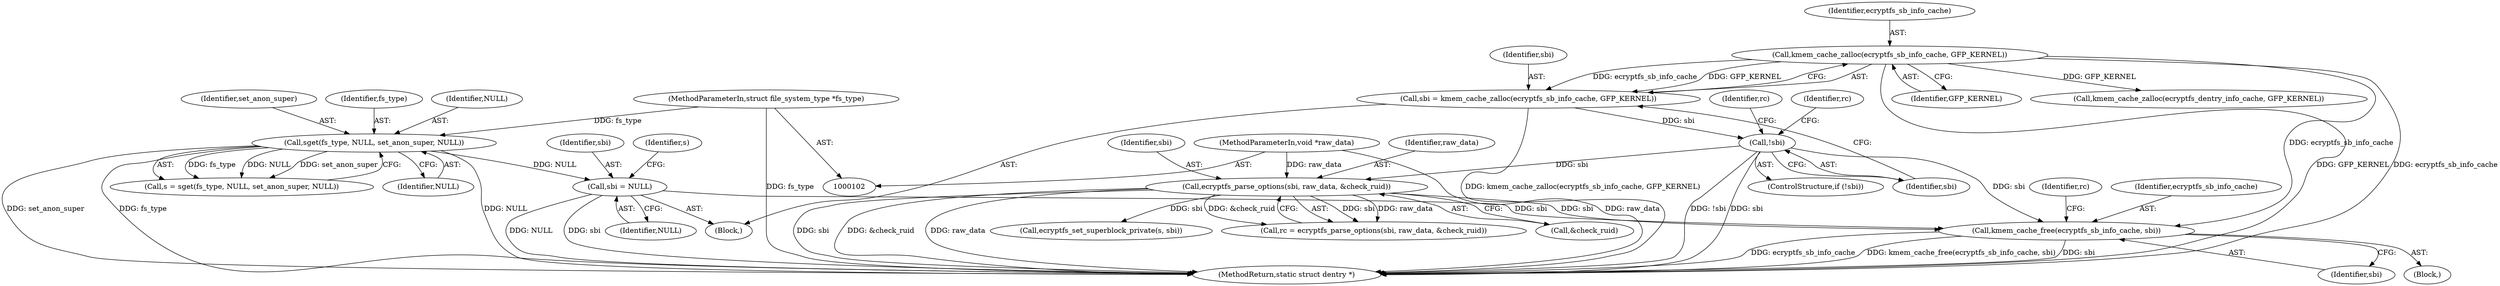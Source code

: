 digraph "0_linux_764355487ea220fdc2faf128d577d7f679b91f97@API" {
"1000388" [label="(Call,kmem_cache_free(ecryptfs_sb_info_cache, sbi))"];
"1000121" [label="(Call,kmem_cache_zalloc(ecryptfs_sb_info_cache, GFP_KERNEL))"];
"1000125" [label="(Call,!sbi)"];
"1000119" [label="(Call,sbi = kmem_cache_zalloc(ecryptfs_sb_info_cache, GFP_KERNEL))"];
"1000135" [label="(Call,ecryptfs_parse_options(sbi, raw_data, &check_ruid))"];
"1000106" [label="(MethodParameterIn,void *raw_data)"];
"1000191" [label="(Call,sbi = NULL)"];
"1000149" [label="(Call,sget(fs_type, NULL, set_anon_super, NULL))"];
"1000103" [label="(MethodParameterIn,struct file_system_type *fs_type)"];
"1000388" [label="(Call,kmem_cache_free(ecryptfs_sb_info_cache, sbi))"];
"1000180" [label="(Call,ecryptfs_set_superblock_private(s, sbi))"];
"1000134" [label="(Identifier,rc)"];
"1000137" [label="(Identifier,raw_data)"];
"1000390" [label="(Identifier,sbi)"];
"1000136" [label="(Identifier,sbi)"];
"1000151" [label="(Identifier,NULL)"];
"1000123" [label="(Identifier,GFP_KERNEL)"];
"1000125" [label="(Call,!sbi)"];
"1000393" [label="(Identifier,rc)"];
"1000107" [label="(Block,)"];
"1000133" [label="(Call,rc = ecryptfs_parse_options(sbi, raw_data, &check_ruid))"];
"1000193" [label="(Identifier,NULL)"];
"1000120" [label="(Identifier,sbi)"];
"1000196" [label="(Identifier,s)"];
"1000191" [label="(Call,sbi = NULL)"];
"1000124" [label="(ControlStructure,if (!sbi))"];
"1000103" [label="(MethodParameterIn,struct file_system_type *fs_type)"];
"1000147" [label="(Call,s = sget(fs_type, NULL, set_anon_super, NULL))"];
"1000152" [label="(Identifier,set_anon_super)"];
"1000382" [label="(Block,)"];
"1000336" [label="(Call,kmem_cache_zalloc(ecryptfs_dentry_info_cache, GFP_KERNEL))"];
"1000192" [label="(Identifier,sbi)"];
"1000150" [label="(Identifier,fs_type)"];
"1000389" [label="(Identifier,ecryptfs_sb_info_cache)"];
"1000135" [label="(Call,ecryptfs_parse_options(sbi, raw_data, &check_ruid))"];
"1000153" [label="(Identifier,NULL)"];
"1000121" [label="(Call,kmem_cache_zalloc(ecryptfs_sb_info_cache, GFP_KERNEL))"];
"1000119" [label="(Call,sbi = kmem_cache_zalloc(ecryptfs_sb_info_cache, GFP_KERNEL))"];
"1000129" [label="(Identifier,rc)"];
"1000149" [label="(Call,sget(fs_type, NULL, set_anon_super, NULL))"];
"1000122" [label="(Identifier,ecryptfs_sb_info_cache)"];
"1000126" [label="(Identifier,sbi)"];
"1000138" [label="(Call,&check_ruid)"];
"1000106" [label="(MethodParameterIn,void *raw_data)"];
"1000394" [label="(MethodReturn,static struct dentry *)"];
"1000388" -> "1000382"  [label="AST: "];
"1000388" -> "1000390"  [label="CFG: "];
"1000389" -> "1000388"  [label="AST: "];
"1000390" -> "1000388"  [label="AST: "];
"1000393" -> "1000388"  [label="CFG: "];
"1000388" -> "1000394"  [label="DDG: ecryptfs_sb_info_cache"];
"1000388" -> "1000394"  [label="DDG: kmem_cache_free(ecryptfs_sb_info_cache, sbi)"];
"1000388" -> "1000394"  [label="DDG: sbi"];
"1000121" -> "1000388"  [label="DDG: ecryptfs_sb_info_cache"];
"1000125" -> "1000388"  [label="DDG: sbi"];
"1000135" -> "1000388"  [label="DDG: sbi"];
"1000191" -> "1000388"  [label="DDG: sbi"];
"1000121" -> "1000119"  [label="AST: "];
"1000121" -> "1000123"  [label="CFG: "];
"1000122" -> "1000121"  [label="AST: "];
"1000123" -> "1000121"  [label="AST: "];
"1000119" -> "1000121"  [label="CFG: "];
"1000121" -> "1000394"  [label="DDG: GFP_KERNEL"];
"1000121" -> "1000394"  [label="DDG: ecryptfs_sb_info_cache"];
"1000121" -> "1000119"  [label="DDG: ecryptfs_sb_info_cache"];
"1000121" -> "1000119"  [label="DDG: GFP_KERNEL"];
"1000121" -> "1000336"  [label="DDG: GFP_KERNEL"];
"1000125" -> "1000124"  [label="AST: "];
"1000125" -> "1000126"  [label="CFG: "];
"1000126" -> "1000125"  [label="AST: "];
"1000129" -> "1000125"  [label="CFG: "];
"1000134" -> "1000125"  [label="CFG: "];
"1000125" -> "1000394"  [label="DDG: sbi"];
"1000125" -> "1000394"  [label="DDG: !sbi"];
"1000119" -> "1000125"  [label="DDG: sbi"];
"1000125" -> "1000135"  [label="DDG: sbi"];
"1000119" -> "1000107"  [label="AST: "];
"1000120" -> "1000119"  [label="AST: "];
"1000126" -> "1000119"  [label="CFG: "];
"1000119" -> "1000394"  [label="DDG: kmem_cache_zalloc(ecryptfs_sb_info_cache, GFP_KERNEL)"];
"1000135" -> "1000133"  [label="AST: "];
"1000135" -> "1000138"  [label="CFG: "];
"1000136" -> "1000135"  [label="AST: "];
"1000137" -> "1000135"  [label="AST: "];
"1000138" -> "1000135"  [label="AST: "];
"1000133" -> "1000135"  [label="CFG: "];
"1000135" -> "1000394"  [label="DDG: sbi"];
"1000135" -> "1000394"  [label="DDG: &check_ruid"];
"1000135" -> "1000394"  [label="DDG: raw_data"];
"1000135" -> "1000133"  [label="DDG: sbi"];
"1000135" -> "1000133"  [label="DDG: raw_data"];
"1000135" -> "1000133"  [label="DDG: &check_ruid"];
"1000106" -> "1000135"  [label="DDG: raw_data"];
"1000135" -> "1000180"  [label="DDG: sbi"];
"1000106" -> "1000102"  [label="AST: "];
"1000106" -> "1000394"  [label="DDG: raw_data"];
"1000191" -> "1000107"  [label="AST: "];
"1000191" -> "1000193"  [label="CFG: "];
"1000192" -> "1000191"  [label="AST: "];
"1000193" -> "1000191"  [label="AST: "];
"1000196" -> "1000191"  [label="CFG: "];
"1000191" -> "1000394"  [label="DDG: NULL"];
"1000191" -> "1000394"  [label="DDG: sbi"];
"1000149" -> "1000191"  [label="DDG: NULL"];
"1000149" -> "1000147"  [label="AST: "];
"1000149" -> "1000153"  [label="CFG: "];
"1000150" -> "1000149"  [label="AST: "];
"1000151" -> "1000149"  [label="AST: "];
"1000152" -> "1000149"  [label="AST: "];
"1000153" -> "1000149"  [label="AST: "];
"1000147" -> "1000149"  [label="CFG: "];
"1000149" -> "1000394"  [label="DDG: NULL"];
"1000149" -> "1000394"  [label="DDG: set_anon_super"];
"1000149" -> "1000394"  [label="DDG: fs_type"];
"1000149" -> "1000147"  [label="DDG: fs_type"];
"1000149" -> "1000147"  [label="DDG: NULL"];
"1000149" -> "1000147"  [label="DDG: set_anon_super"];
"1000103" -> "1000149"  [label="DDG: fs_type"];
"1000103" -> "1000102"  [label="AST: "];
"1000103" -> "1000394"  [label="DDG: fs_type"];
}
